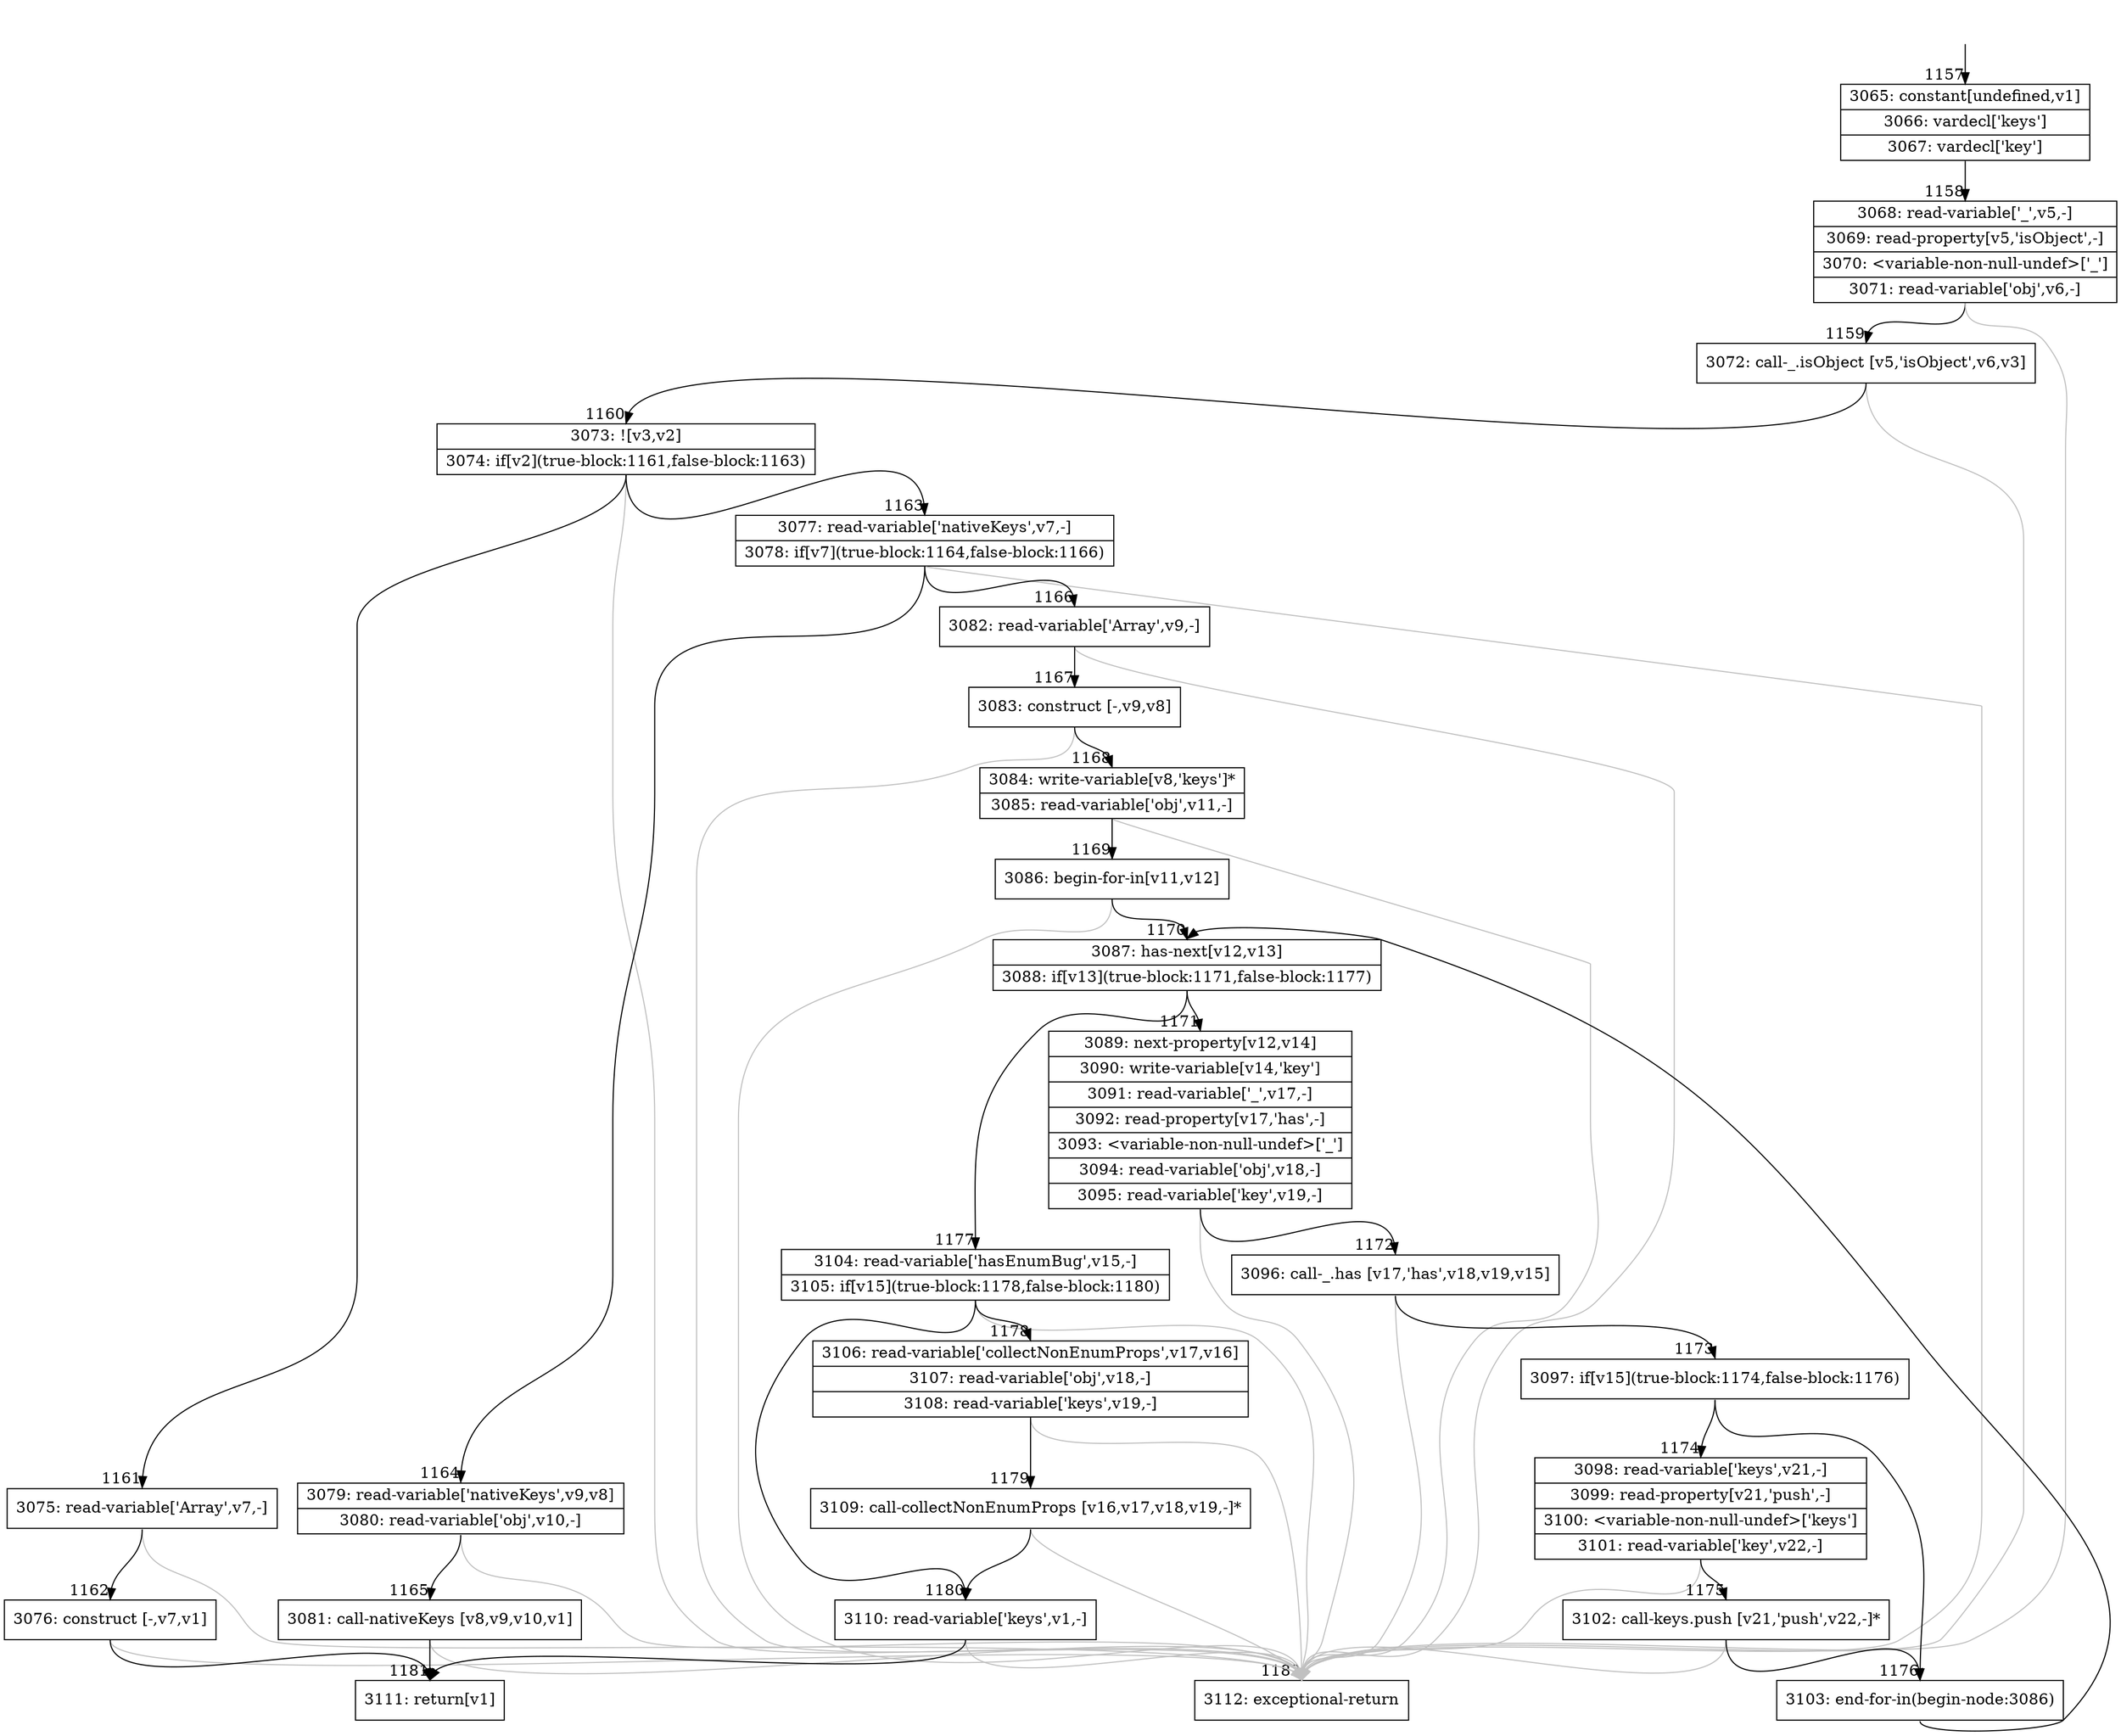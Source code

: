 digraph {
rankdir="TD"
BB_entry99[shape=none,label=""];
BB_entry99 -> BB1157 [tailport=s, headport=n, headlabel="    1157"]
BB1157 [shape=record label="{3065: constant[undefined,v1]|3066: vardecl['keys']|3067: vardecl['key']}" ] 
BB1157 -> BB1158 [tailport=s, headport=n, headlabel="      1158"]
BB1158 [shape=record label="{3068: read-variable['_',v5,-]|3069: read-property[v5,'isObject',-]|3070: \<variable-non-null-undef\>['_']|3071: read-variable['obj',v6,-]}" ] 
BB1158 -> BB1159 [tailport=s, headport=n, headlabel="      1159"]
BB1158 -> BB1182 [tailport=s, headport=n, color=gray, headlabel="      1182"]
BB1159 [shape=record label="{3072: call-_.isObject [v5,'isObject',v6,v3]}" ] 
BB1159 -> BB1160 [tailport=s, headport=n, headlabel="      1160"]
BB1159 -> BB1182 [tailport=s, headport=n, color=gray]
BB1160 [shape=record label="{3073: ![v3,v2]|3074: if[v2](true-block:1161,false-block:1163)}" ] 
BB1160 -> BB1161 [tailport=s, headport=n, headlabel="      1161"]
BB1160 -> BB1163 [tailport=s, headport=n, headlabel="      1163"]
BB1160 -> BB1182 [tailport=s, headport=n, color=gray]
BB1161 [shape=record label="{3075: read-variable['Array',v7,-]}" ] 
BB1161 -> BB1162 [tailport=s, headport=n, headlabel="      1162"]
BB1161 -> BB1182 [tailport=s, headport=n, color=gray]
BB1162 [shape=record label="{3076: construct [-,v7,v1]}" ] 
BB1162 -> BB1181 [tailport=s, headport=n, headlabel="      1181"]
BB1162 -> BB1182 [tailport=s, headport=n, color=gray]
BB1163 [shape=record label="{3077: read-variable['nativeKeys',v7,-]|3078: if[v7](true-block:1164,false-block:1166)}" ] 
BB1163 -> BB1164 [tailport=s, headport=n, headlabel="      1164"]
BB1163 -> BB1166 [tailport=s, headport=n, headlabel="      1166"]
BB1163 -> BB1182 [tailport=s, headport=n, color=gray]
BB1164 [shape=record label="{3079: read-variable['nativeKeys',v9,v8]|3080: read-variable['obj',v10,-]}" ] 
BB1164 -> BB1165 [tailport=s, headport=n, headlabel="      1165"]
BB1164 -> BB1182 [tailport=s, headport=n, color=gray]
BB1165 [shape=record label="{3081: call-nativeKeys [v8,v9,v10,v1]}" ] 
BB1165 -> BB1181 [tailport=s, headport=n]
BB1165 -> BB1182 [tailport=s, headport=n, color=gray]
BB1166 [shape=record label="{3082: read-variable['Array',v9,-]}" ] 
BB1166 -> BB1167 [tailport=s, headport=n, headlabel="      1167"]
BB1166 -> BB1182 [tailport=s, headport=n, color=gray]
BB1167 [shape=record label="{3083: construct [-,v9,v8]}" ] 
BB1167 -> BB1168 [tailport=s, headport=n, headlabel="      1168"]
BB1167 -> BB1182 [tailport=s, headport=n, color=gray]
BB1168 [shape=record label="{3084: write-variable[v8,'keys']*|3085: read-variable['obj',v11,-]}" ] 
BB1168 -> BB1169 [tailport=s, headport=n, headlabel="      1169"]
BB1168 -> BB1182 [tailport=s, headport=n, color=gray]
BB1169 [shape=record label="{3086: begin-for-in[v11,v12]}" ] 
BB1169 -> BB1170 [tailport=s, headport=n, headlabel="      1170"]
BB1169 -> BB1182 [tailport=s, headport=n, color=gray]
BB1170 [shape=record label="{3087: has-next[v12,v13]|3088: if[v13](true-block:1171,false-block:1177)}" ] 
BB1170 -> BB1171 [tailport=s, headport=n, headlabel="      1171"]
BB1170 -> BB1177 [tailport=s, headport=n, headlabel="      1177"]
BB1171 [shape=record label="{3089: next-property[v12,v14]|3090: write-variable[v14,'key']|3091: read-variable['_',v17,-]|3092: read-property[v17,'has',-]|3093: \<variable-non-null-undef\>['_']|3094: read-variable['obj',v18,-]|3095: read-variable['key',v19,-]}" ] 
BB1171 -> BB1172 [tailport=s, headport=n, headlabel="      1172"]
BB1171 -> BB1182 [tailport=s, headport=n, color=gray]
BB1172 [shape=record label="{3096: call-_.has [v17,'has',v18,v19,v15]}" ] 
BB1172 -> BB1173 [tailport=s, headport=n, headlabel="      1173"]
BB1172 -> BB1182 [tailport=s, headport=n, color=gray]
BB1173 [shape=record label="{3097: if[v15](true-block:1174,false-block:1176)}" ] 
BB1173 -> BB1174 [tailport=s, headport=n, headlabel="      1174"]
BB1173 -> BB1176 [tailport=s, headport=n, headlabel="      1176"]
BB1174 [shape=record label="{3098: read-variable['keys',v21,-]|3099: read-property[v21,'push',-]|3100: \<variable-non-null-undef\>['keys']|3101: read-variable['key',v22,-]}" ] 
BB1174 -> BB1175 [tailport=s, headport=n, headlabel="      1175"]
BB1174 -> BB1182 [tailport=s, headport=n, color=gray]
BB1175 [shape=record label="{3102: call-keys.push [v21,'push',v22,-]*}" ] 
BB1175 -> BB1176 [tailport=s, headport=n]
BB1175 -> BB1182 [tailport=s, headport=n, color=gray]
BB1176 [shape=record label="{3103: end-for-in(begin-node:3086)}" ] 
BB1176 -> BB1170 [tailport=s, headport=n]
BB1177 [shape=record label="{3104: read-variable['hasEnumBug',v15,-]|3105: if[v15](true-block:1178,false-block:1180)}" ] 
BB1177 -> BB1178 [tailport=s, headport=n, headlabel="      1178"]
BB1177 -> BB1180 [tailport=s, headport=n, headlabel="      1180"]
BB1177 -> BB1182 [tailport=s, headport=n, color=gray]
BB1178 [shape=record label="{3106: read-variable['collectNonEnumProps',v17,v16]|3107: read-variable['obj',v18,-]|3108: read-variable['keys',v19,-]}" ] 
BB1178 -> BB1179 [tailport=s, headport=n, headlabel="      1179"]
BB1178 -> BB1182 [tailport=s, headport=n, color=gray]
BB1179 [shape=record label="{3109: call-collectNonEnumProps [v16,v17,v18,v19,-]*}" ] 
BB1179 -> BB1180 [tailport=s, headport=n]
BB1179 -> BB1182 [tailport=s, headport=n, color=gray]
BB1180 [shape=record label="{3110: read-variable['keys',v1,-]}" ] 
BB1180 -> BB1181 [tailport=s, headport=n]
BB1180 -> BB1182 [tailport=s, headport=n, color=gray]
BB1181 [shape=record label="{3111: return[v1]}" ] 
BB1182 [shape=record label="{3112: exceptional-return}" ] 
//#$~ 941
}
